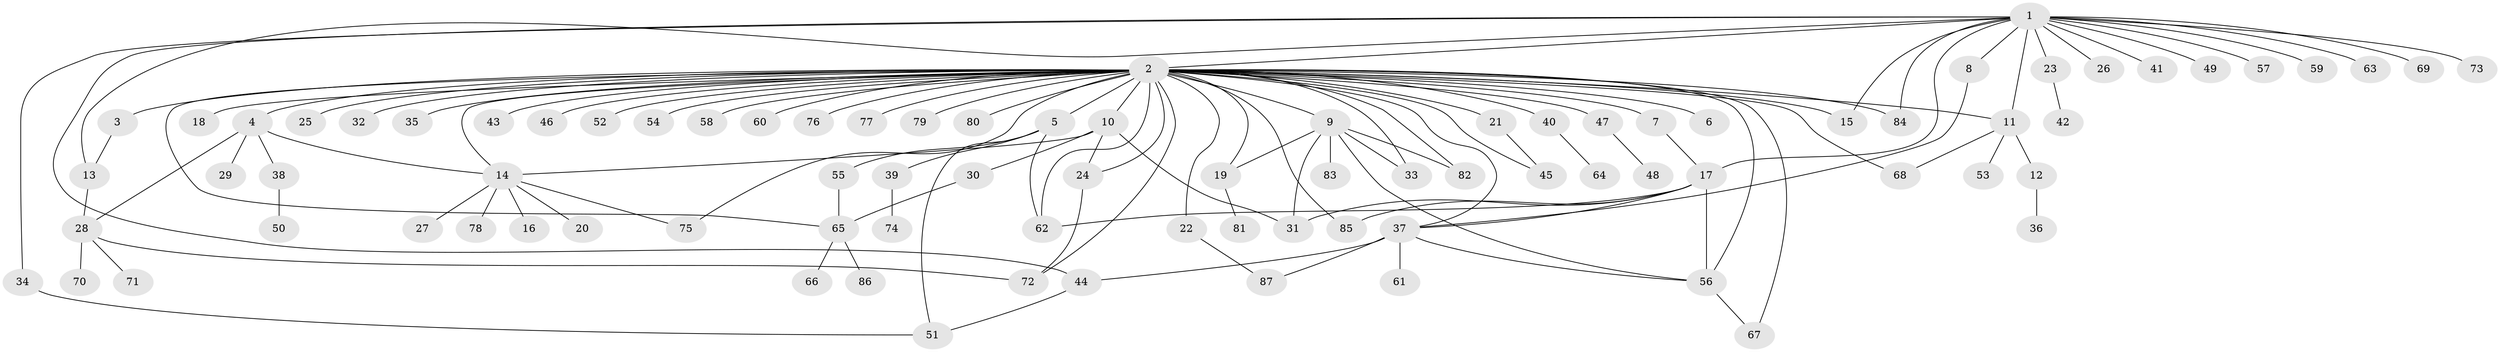 // original degree distribution, {21: 0.008130081300813009, 49: 0.008130081300813009, 2: 0.2682926829268293, 6: 0.024390243902439025, 1: 0.4715447154471545, 7: 0.008130081300813009, 5: 0.024390243902439025, 3: 0.13008130081300814, 9: 0.016260162601626018, 8: 0.008130081300813009, 4: 0.032520325203252036}
// Generated by graph-tools (version 1.1) at 2025/50/03/04/25 22:50:40]
// undirected, 87 vertices, 120 edges
graph export_dot {
  node [color=gray90,style=filled];
  1;
  2;
  3;
  4;
  5;
  6;
  7;
  8;
  9;
  10;
  11;
  12;
  13;
  14;
  15;
  16;
  17;
  18;
  19;
  20;
  21;
  22;
  23;
  24;
  25;
  26;
  27;
  28;
  29;
  30;
  31;
  32;
  33;
  34;
  35;
  36;
  37;
  38;
  39;
  40;
  41;
  42;
  43;
  44;
  45;
  46;
  47;
  48;
  49;
  50;
  51;
  52;
  53;
  54;
  55;
  56;
  57;
  58;
  59;
  60;
  61;
  62;
  63;
  64;
  65;
  66;
  67;
  68;
  69;
  70;
  71;
  72;
  73;
  74;
  75;
  76;
  77;
  78;
  79;
  80;
  81;
  82;
  83;
  84;
  85;
  86;
  87;
  1 -- 2 [weight=1.0];
  1 -- 8 [weight=1.0];
  1 -- 11 [weight=1.0];
  1 -- 13 [weight=1.0];
  1 -- 15 [weight=2.0];
  1 -- 17 [weight=1.0];
  1 -- 23 [weight=2.0];
  1 -- 26 [weight=1.0];
  1 -- 34 [weight=1.0];
  1 -- 41 [weight=1.0];
  1 -- 44 [weight=1.0];
  1 -- 49 [weight=1.0];
  1 -- 57 [weight=1.0];
  1 -- 59 [weight=1.0];
  1 -- 63 [weight=1.0];
  1 -- 69 [weight=1.0];
  1 -- 73 [weight=1.0];
  1 -- 84 [weight=1.0];
  2 -- 3 [weight=1.0];
  2 -- 4 [weight=1.0];
  2 -- 5 [weight=1.0];
  2 -- 6 [weight=1.0];
  2 -- 7 [weight=1.0];
  2 -- 9 [weight=1.0];
  2 -- 10 [weight=1.0];
  2 -- 11 [weight=1.0];
  2 -- 14 [weight=1.0];
  2 -- 15 [weight=2.0];
  2 -- 18 [weight=1.0];
  2 -- 19 [weight=1.0];
  2 -- 21 [weight=1.0];
  2 -- 22 [weight=1.0];
  2 -- 24 [weight=1.0];
  2 -- 25 [weight=1.0];
  2 -- 32 [weight=1.0];
  2 -- 33 [weight=1.0];
  2 -- 35 [weight=1.0];
  2 -- 37 [weight=1.0];
  2 -- 40 [weight=1.0];
  2 -- 43 [weight=1.0];
  2 -- 45 [weight=1.0];
  2 -- 46 [weight=1.0];
  2 -- 47 [weight=1.0];
  2 -- 52 [weight=3.0];
  2 -- 54 [weight=1.0];
  2 -- 56 [weight=1.0];
  2 -- 58 [weight=1.0];
  2 -- 60 [weight=1.0];
  2 -- 62 [weight=1.0];
  2 -- 65 [weight=1.0];
  2 -- 67 [weight=1.0];
  2 -- 68 [weight=1.0];
  2 -- 72 [weight=1.0];
  2 -- 75 [weight=1.0];
  2 -- 76 [weight=1.0];
  2 -- 77 [weight=1.0];
  2 -- 79 [weight=1.0];
  2 -- 80 [weight=1.0];
  2 -- 82 [weight=1.0];
  2 -- 84 [weight=1.0];
  2 -- 85 [weight=1.0];
  3 -- 13 [weight=1.0];
  4 -- 14 [weight=1.0];
  4 -- 28 [weight=1.0];
  4 -- 29 [weight=1.0];
  4 -- 38 [weight=1.0];
  5 -- 39 [weight=1.0];
  5 -- 51 [weight=1.0];
  5 -- 55 [weight=1.0];
  5 -- 62 [weight=1.0];
  7 -- 17 [weight=1.0];
  8 -- 37 [weight=1.0];
  9 -- 19 [weight=1.0];
  9 -- 31 [weight=1.0];
  9 -- 33 [weight=1.0];
  9 -- 56 [weight=1.0];
  9 -- 82 [weight=1.0];
  9 -- 83 [weight=1.0];
  10 -- 14 [weight=1.0];
  10 -- 24 [weight=1.0];
  10 -- 30 [weight=1.0];
  10 -- 31 [weight=1.0];
  11 -- 12 [weight=1.0];
  11 -- 53 [weight=1.0];
  11 -- 68 [weight=1.0];
  12 -- 36 [weight=1.0];
  13 -- 28 [weight=1.0];
  14 -- 16 [weight=1.0];
  14 -- 20 [weight=1.0];
  14 -- 27 [weight=1.0];
  14 -- 75 [weight=1.0];
  14 -- 78 [weight=1.0];
  17 -- 31 [weight=1.0];
  17 -- 37 [weight=1.0];
  17 -- 56 [weight=1.0];
  17 -- 62 [weight=1.0];
  17 -- 85 [weight=1.0];
  19 -- 81 [weight=1.0];
  21 -- 45 [weight=1.0];
  22 -- 87 [weight=1.0];
  23 -- 42 [weight=1.0];
  24 -- 72 [weight=1.0];
  28 -- 70 [weight=1.0];
  28 -- 71 [weight=1.0];
  28 -- 72 [weight=1.0];
  30 -- 65 [weight=1.0];
  34 -- 51 [weight=1.0];
  37 -- 44 [weight=1.0];
  37 -- 56 [weight=1.0];
  37 -- 61 [weight=1.0];
  37 -- 87 [weight=1.0];
  38 -- 50 [weight=1.0];
  39 -- 74 [weight=1.0];
  40 -- 64 [weight=1.0];
  44 -- 51 [weight=1.0];
  47 -- 48 [weight=1.0];
  55 -- 65 [weight=1.0];
  56 -- 67 [weight=1.0];
  65 -- 66 [weight=1.0];
  65 -- 86 [weight=1.0];
}
